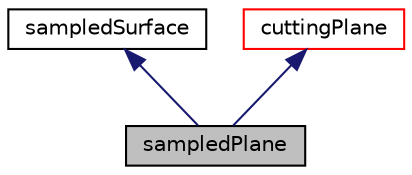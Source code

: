 digraph "sampledPlane"
{
  bgcolor="transparent";
  edge [fontname="Helvetica",fontsize="10",labelfontname="Helvetica",labelfontsize="10"];
  node [fontname="Helvetica",fontsize="10",shape=record];
  Node16 [label="sampledPlane",height=0.2,width=0.4,color="black", fillcolor="grey75", style="filled", fontcolor="black"];
  Node17 -> Node16 [dir="back",color="midnightblue",fontsize="10",style="solid",fontname="Helvetica"];
  Node17 [label="sampledSurface",height=0.2,width=0.4,color="black",URL="$a30653.html",tooltip="An abstract class for surfaces with sampling. "];
  Node18 -> Node16 [dir="back",color="midnightblue",fontsize="10",style="solid",fontname="Helvetica"];
  Node18 [label="cuttingPlane",height=0.2,width=0.4,color="red",URL="$a30497.html",tooltip="Constructs plane through mesh. "];
}
